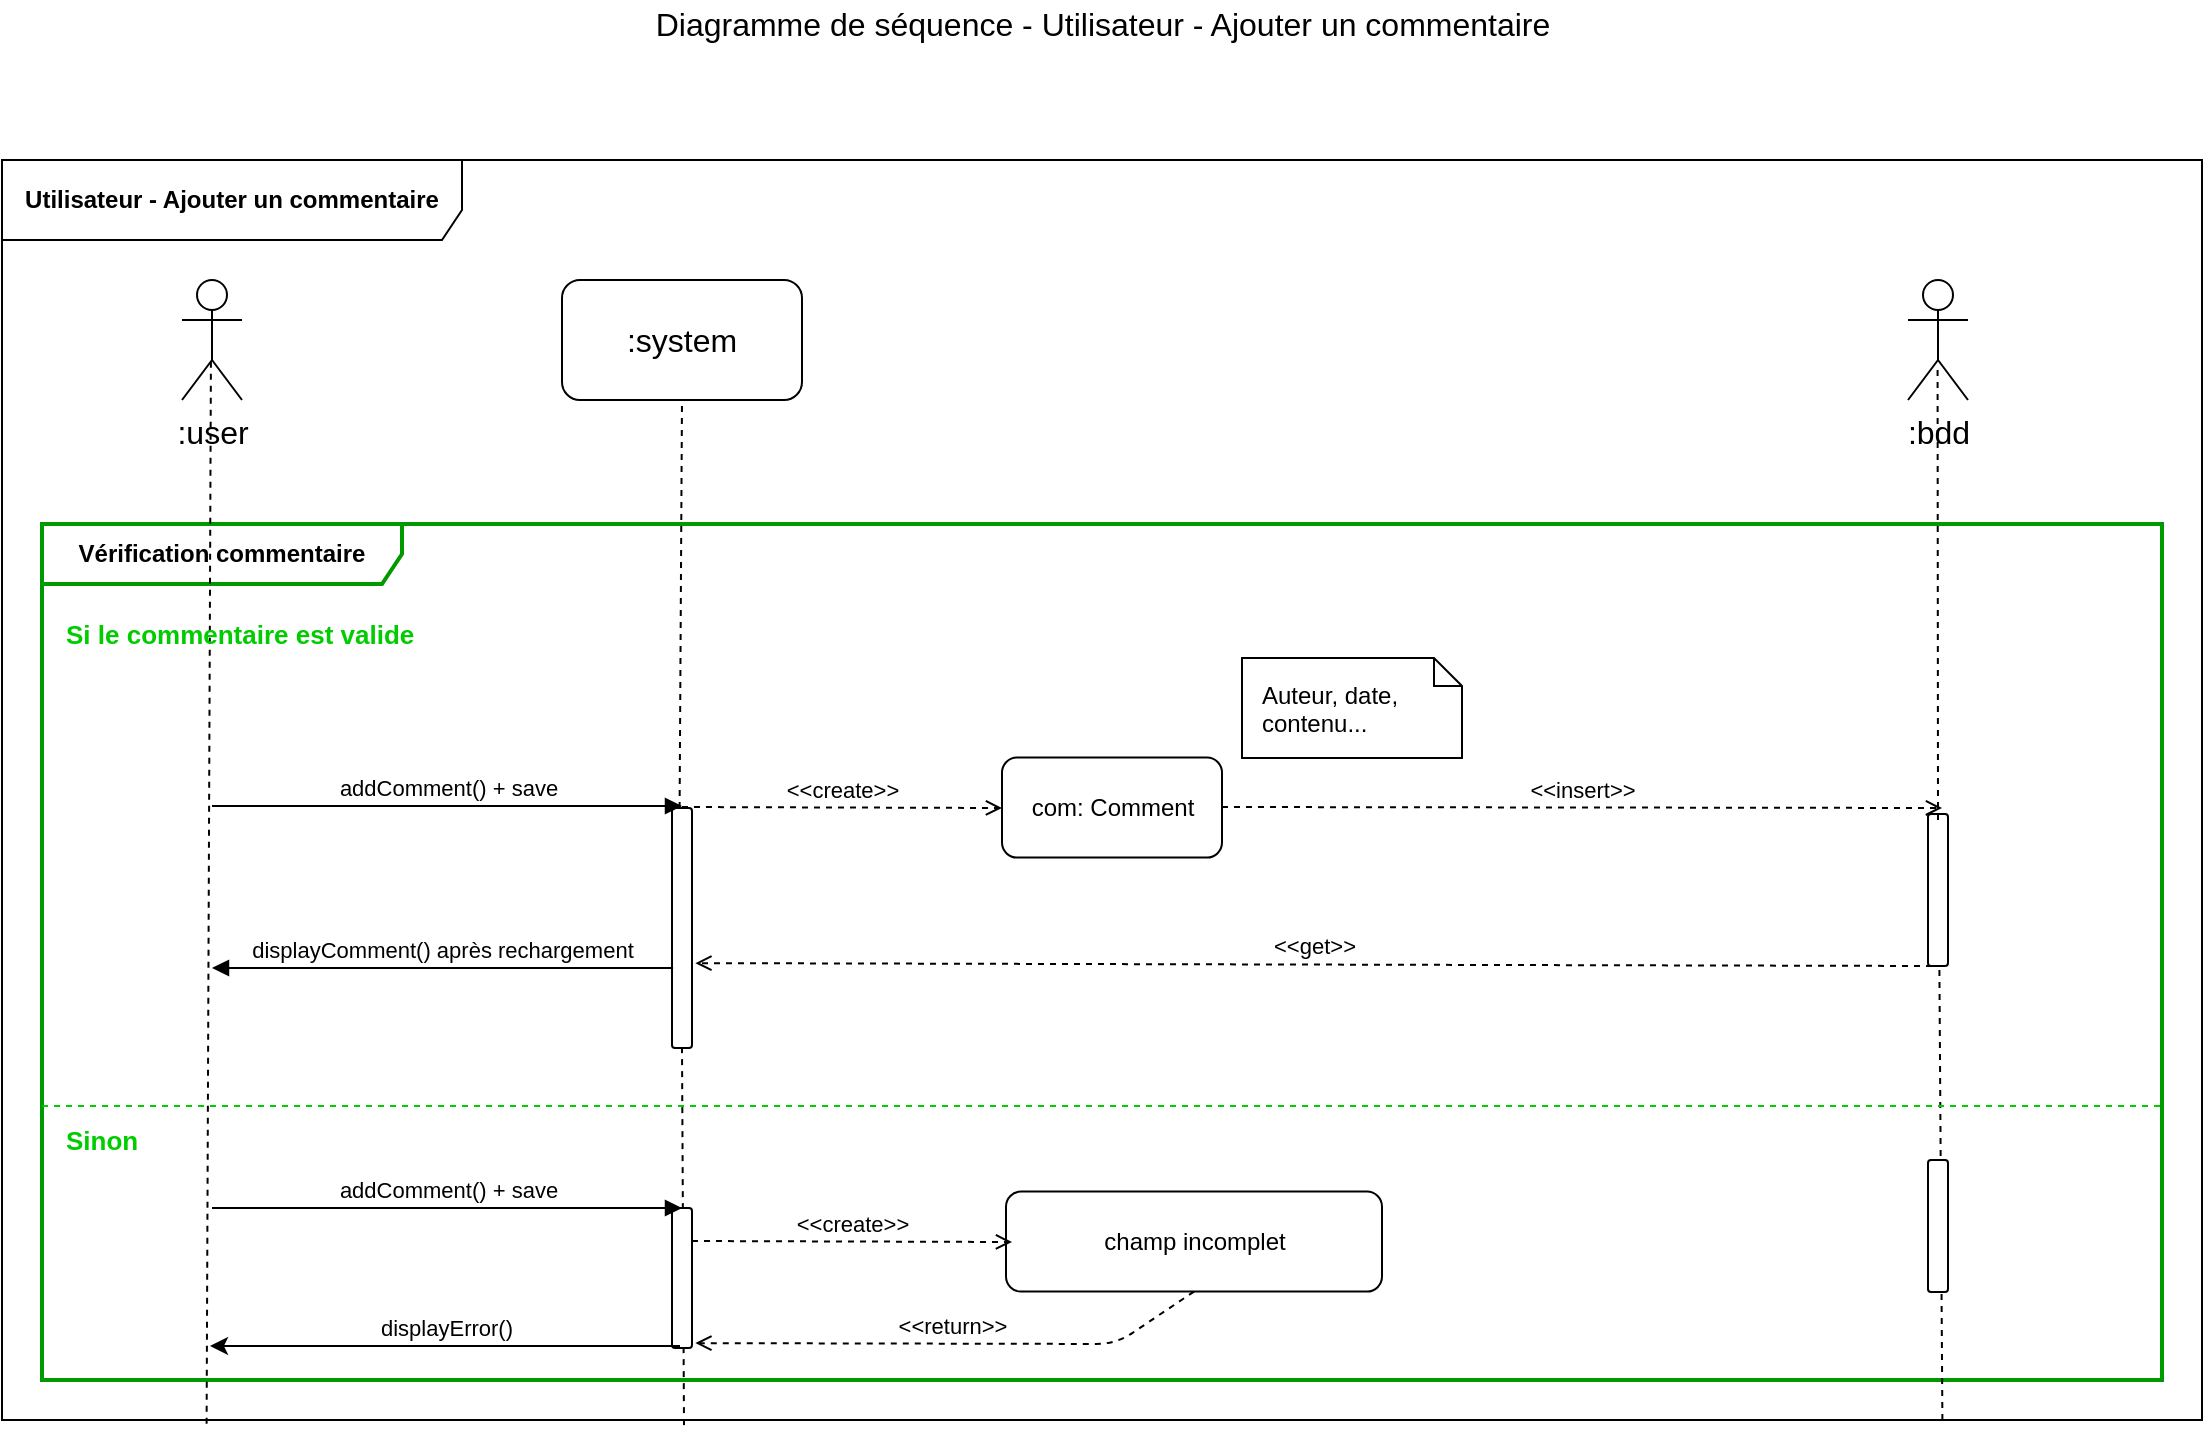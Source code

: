 <mxfile version="17.2.4" type="device"><diagram id="7cn4nr8ycT2lPp8rxKwG" name="Page-1"><mxGraphModel dx="1102" dy="865" grid="1" gridSize="10" guides="1" tooltips="1" connect="1" arrows="1" fold="1" page="1" pageScale="1" pageWidth="1169" pageHeight="827" math="0" shadow="0"><root><mxCell id="0"/><mxCell id="1" parent="0"/><mxCell id="PE2QnYfRAFg7PuHH544e-20" value="&lt;div style=&quot;text-align: left&quot;&gt;&lt;span style=&quot;background-color: rgb(255 , 255 , 255)&quot;&gt;&lt;b&gt;Vérification commentaire&lt;/b&gt;&lt;/span&gt;&lt;/div&gt;" style="shape=umlFrame;whiteSpace=wrap;html=1;gradientColor=none;swimlaneFillColor=none;width=180;height=30;strokeColor=#009900;strokeWidth=2;" parent="1" vertex="1"><mxGeometry x="60" y="312" width="1060" height="428" as="geometry"/></mxCell><mxCell id="PE2QnYfRAFg7PuHH544e-2" value="Diagramme de séquence - Utilisateur - Ajouter un commentaire" style="text;html=1;resizable=0;points=[];autosize=1;align=center;verticalAlign=top;spacingTop=-4;fontSize=16;" parent="1" vertex="1"><mxGeometry x="360" y="50" width="460" height="20" as="geometry"/></mxCell><mxCell id="PE2QnYfRAFg7PuHH544e-3" value=":user" style="shape=umlActor;verticalLabelPosition=bottom;labelBackgroundColor=#ffffff;verticalAlign=top;html=1;shadow=0;strokeColor=#000000;gradientColor=none;fontSize=16;align=center;" parent="1" vertex="1"><mxGeometry x="130" y="190" width="30" height="60" as="geometry"/></mxCell><mxCell id="PE2QnYfRAFg7PuHH544e-4" value=":system" style="rounded=1;whiteSpace=wrap;html=1;shadow=0;labelBackgroundColor=#ffffff;strokeColor=#000000;gradientColor=none;fontSize=16;align=center;" parent="1" vertex="1"><mxGeometry x="320" y="190" width="120" height="60" as="geometry"/></mxCell><mxCell id="PE2QnYfRAFg7PuHH544e-5" value="" style="endArrow=none;dashed=1;html=1;fontSize=16;entryX=0.482;entryY=0.683;entryDx=0;entryDy=0;entryPerimeter=0;exitX=0.093;exitY=1.003;exitDx=0;exitDy=0;exitPerimeter=0;" parent="1" target="PE2QnYfRAFg7PuHH544e-3" edge="1"><mxGeometry width="50" height="50" relative="1" as="geometry"><mxPoint x="142.3" y="761.92" as="sourcePoint"/><mxPoint x="90" y="610" as="targetPoint"/></mxGeometry></mxCell><mxCell id="PE2QnYfRAFg7PuHH544e-6" value="" style="endArrow=none;dashed=1;html=1;fontSize=16;entryX=0.5;entryY=1;entryDx=0;entryDy=0;exitX=0.31;exitY=1;exitDx=0;exitDy=0;exitPerimeter=0;" parent="1" source="PE2QnYfRAFg7PuHH544e-11" target="PE2QnYfRAFg7PuHH544e-4" edge="1"><mxGeometry width="50" height="50" relative="1" as="geometry"><mxPoint x="151.2" y="642.88" as="sourcePoint"/><mxPoint x="380" y="291" as="targetPoint"/></mxGeometry></mxCell><mxCell id="PE2QnYfRAFg7PuHH544e-7" value=":bdd" style="shape=umlActor;verticalLabelPosition=bottom;labelBackgroundColor=#ffffff;verticalAlign=top;html=1;shadow=0;strokeColor=#000000;gradientColor=none;fontSize=16;align=center;" parent="1" vertex="1"><mxGeometry x="993" y="190" width="30" height="60" as="geometry"/></mxCell><mxCell id="PE2QnYfRAFg7PuHH544e-8" value="com: Comment" style="html=1;gradientColor=none;rounded=1;" parent="1" vertex="1"><mxGeometry x="540" y="428.794" width="110" height="50" as="geometry"/></mxCell><mxCell id="PE2QnYfRAFg7PuHH544e-9" value="&amp;lt;&amp;lt;create&amp;gt;&amp;gt;" style="html=1;verticalAlign=bottom;endArrow=open;fontSize=11;dashed=1;endFill=0;" parent="1" edge="1"><mxGeometry width="80" relative="1" as="geometry"><mxPoint x="380" y="453.5" as="sourcePoint"/><mxPoint x="540" y="454" as="targetPoint"/></mxGeometry></mxCell><mxCell id="PE2QnYfRAFg7PuHH544e-10" value="Auteur, date, contenu..." style="shape=note;whiteSpace=wrap;html=1;size=14;verticalAlign=top;align=left;spacingTop=5;rounded=1;gradientColor=none;spacingLeft=8;spacingRight=8;" parent="1" vertex="1"><mxGeometry x="660" y="379" width="110" height="50" as="geometry"/></mxCell><mxCell id="PE2QnYfRAFg7PuHH544e-11" value="" style="html=1;points=[];perimeter=orthogonalPerimeter;rounded=1;gradientColor=none;" parent="1" vertex="1"><mxGeometry x="375" y="454" width="10" height="120" as="geometry"/></mxCell><mxCell id="PE2QnYfRAFg7PuHH544e-12" value="" style="endArrow=none;dashed=1;html=1;fontSize=16;entryX=0.5;entryY=1;entryDx=0;entryDy=0;exitX=0.31;exitY=1.004;exitDx=0;exitDy=0;exitPerimeter=0;" parent="1" target="PE2QnYfRAFg7PuHH544e-11" edge="1"><mxGeometry width="50" height="50" relative="1" as="geometry"><mxPoint x="381" y="762.56" as="sourcePoint"/><mxPoint x="380" y="250" as="targetPoint"/></mxGeometry></mxCell><mxCell id="PE2QnYfRAFg7PuHH544e-13" value="addComment() + save" style="html=1;verticalAlign=bottom;endArrow=block;fontSize=11;" parent="1" edge="1"><mxGeometry width="80" relative="1" as="geometry"><mxPoint x="145" y="453" as="sourcePoint"/><mxPoint x="380" y="453" as="targetPoint"/></mxGeometry></mxCell><mxCell id="PE2QnYfRAFg7PuHH544e-14" value="" style="endArrow=none;dashed=1;html=1;fontSize=16;entryX=0.556;entryY=0.739;entryDx=0;entryDy=0;entryPerimeter=0;exitX=0.882;exitY=1;exitDx=0;exitDy=0;exitPerimeter=0;" parent="1" target="PE2QnYfRAFg7PuHH544e-15" edge="1"><mxGeometry width="50" height="50" relative="1" as="geometry"><mxPoint x="1010.2" y="760" as="sourcePoint"/><mxPoint x="1006.68" y="234.34" as="targetPoint"/></mxGeometry></mxCell><mxCell id="PE2QnYfRAFg7PuHH544e-15" value="" style="html=1;points=[];perimeter=orthogonalPerimeter;rounded=1;gradientColor=none;" parent="1" vertex="1"><mxGeometry x="1003" y="457" width="10" height="76" as="geometry"/></mxCell><mxCell id="PE2QnYfRAFg7PuHH544e-16" value="&amp;lt;&amp;lt;insert&amp;gt;&amp;gt;" style="html=1;verticalAlign=bottom;endArrow=open;fontSize=11;dashed=1;endFill=0;" parent="1" edge="1"><mxGeometry width="80" relative="1" as="geometry"><mxPoint x="650" y="453.5" as="sourcePoint"/><mxPoint x="1010" y="454" as="targetPoint"/></mxGeometry></mxCell><mxCell id="PE2QnYfRAFg7PuHH544e-17" value="&amp;lt;&amp;lt;get&amp;gt;&amp;gt;" style="html=1;verticalAlign=bottom;endArrow=open;fontSize=11;dashed=1;endFill=0;entryX=1.168;entryY=0.713;entryDx=0;entryDy=0;entryPerimeter=0;exitX=0.146;exitY=0.999;exitDx=0;exitDy=0;exitPerimeter=0;" parent="1" edge="1"><mxGeometry width="80" relative="1" as="geometry"><mxPoint x="1005" y="533" as="sourcePoint"/><mxPoint x="386.68" y="531.56" as="targetPoint"/></mxGeometry></mxCell><mxCell id="PE2QnYfRAFg7PuHH544e-18" value="displayComment() après rechargement" style="html=1;verticalAlign=bottom;endArrow=block;fontSize=11;exitX=0.057;exitY=0.667;exitDx=0;exitDy=0;exitPerimeter=0;" parent="1" source="PE2QnYfRAFg7PuHH544e-11" edge="1"><mxGeometry width="80" relative="1" as="geometry"><mxPoint x="155" y="463" as="sourcePoint"/><mxPoint x="145" y="534" as="targetPoint"/></mxGeometry></mxCell><mxCell id="PE2QnYfRAFg7PuHH544e-19" value="" style="endArrow=none;dashed=1;html=1;fontSize=16;entryX=0.493;entryY=0.739;entryDx=0;entryDy=0;entryPerimeter=0;" parent="1" target="PE2QnYfRAFg7PuHH544e-7" edge="1"><mxGeometry width="50" height="50" relative="1" as="geometry"><mxPoint x="1008" y="460" as="sourcePoint"/><mxPoint x="390" y="260" as="targetPoint"/></mxGeometry></mxCell><mxCell id="PE2QnYfRAFg7PuHH544e-21" value="" style="endArrow=none;dashed=1;html=1;entryX=1;entryY=0.725;entryDx=0;entryDy=0;entryPerimeter=0;exitX=0;exitY=0.725;exitDx=0;exitDy=0;exitPerimeter=0;strokeColor=#00CC00;" parent="1" edge="1"><mxGeometry width="50" height="50" relative="1" as="geometry"><mxPoint x="60" y="603" as="sourcePoint"/><mxPoint x="1120" y="603" as="targetPoint"/></mxGeometry></mxCell><mxCell id="PE2QnYfRAFg7PuHH544e-22" value="Si le commentaire est valide" style="text;html=1;resizable=0;points=[];autosize=1;align=left;verticalAlign=top;spacingTop=-4;fontSize=13;fontStyle=1;fontColor=#00CC00;" parent="1" vertex="1"><mxGeometry x="70" y="357" width="180" height="20" as="geometry"/></mxCell><mxCell id="PE2QnYfRAFg7PuHH544e-23" value="Utilisateur - Ajouter un commentaire" style="shape=umlFrame;whiteSpace=wrap;html=1;width=230;height=40;fontStyle=1;labelBackgroundColor=#ffffff;labelBorderColor=none;gradientColor=none;swimlaneFillColor=none;shadow=0;strokeColor=#000000;" parent="1" vertex="1"><mxGeometry x="40" y="130" width="1100" height="630" as="geometry"/></mxCell><mxCell id="PE2QnYfRAFg7PuHH544e-27" value="" style="html=1;points=[];perimeter=orthogonalPerimeter;rounded=1;gradientColor=none;" parent="1" vertex="1"><mxGeometry x="375" y="654" width="10" height="70" as="geometry"/></mxCell><mxCell id="PE2QnYfRAFg7PuHH544e-28" value="addComment() + save" style="html=1;verticalAlign=bottom;endArrow=block;fontSize=11;" parent="1" edge="1"><mxGeometry width="80" relative="1" as="geometry"><mxPoint x="145" y="654" as="sourcePoint"/><mxPoint x="380" y="654" as="targetPoint"/></mxGeometry></mxCell><mxCell id="PE2QnYfRAFg7PuHH544e-29" value="" style="html=1;points=[];perimeter=orthogonalPerimeter;rounded=1;gradientColor=none;" parent="1" vertex="1"><mxGeometry x="1003" y="630" width="10" height="66" as="geometry"/></mxCell><mxCell id="PE2QnYfRAFg7PuHH544e-31" value="&amp;lt;&amp;lt;return&amp;gt;&amp;gt;" style="html=1;verticalAlign=bottom;endArrow=open;fontSize=11;dashed=1;endFill=0;entryX=1.168;entryY=0.713;entryDx=0;entryDy=0;entryPerimeter=0;exitX=0.5;exitY=1;exitDx=0;exitDy=0;" parent="1" source="PE2QnYfRAFg7PuHH544e-34" edge="1"><mxGeometry width="80" relative="1" as="geometry"><mxPoint x="1005" y="723" as="sourcePoint"/><mxPoint x="386.68" y="721.56" as="targetPoint"/><Array as="points"><mxPoint x="597" y="722"/></Array></mxGeometry></mxCell><mxCell id="PE2QnYfRAFg7PuHH544e-33" value="Sinon" style="text;html=1;resizable=0;points=[];autosize=1;align=left;verticalAlign=top;spacingTop=-4;fontSize=13;fontStyle=1;fontColor=#00CC00;" parent="1" vertex="1"><mxGeometry x="70" y="610" width="50" height="20" as="geometry"/></mxCell><mxCell id="PE2QnYfRAFg7PuHH544e-34" value="champ incomplet" style="html=1;gradientColor=none;rounded=1;" parent="1" vertex="1"><mxGeometry x="542" y="645.79" width="188" height="50" as="geometry"/></mxCell><mxCell id="PE2QnYfRAFg7PuHH544e-35" value="&amp;lt;&amp;lt;create&amp;gt;&amp;gt;" style="html=1;verticalAlign=bottom;endArrow=open;fontSize=11;dashed=1;endFill=0;" parent="1" edge="1"><mxGeometry width="80" relative="1" as="geometry"><mxPoint x="385" y="670.5" as="sourcePoint"/><mxPoint x="545" y="671" as="targetPoint"/></mxGeometry></mxCell><mxCell id="PE2QnYfRAFg7PuHH544e-36" value="displayError()" style="html=1;verticalAlign=bottom;endArrow=none;fontSize=11;endFill=0;startArrow=classic;startFill=1;" parent="1" edge="1"><mxGeometry width="80" relative="1" as="geometry"><mxPoint x="144" y="723" as="sourcePoint"/><mxPoint x="379" y="723" as="targetPoint"/></mxGeometry></mxCell></root></mxGraphModel></diagram></mxfile>